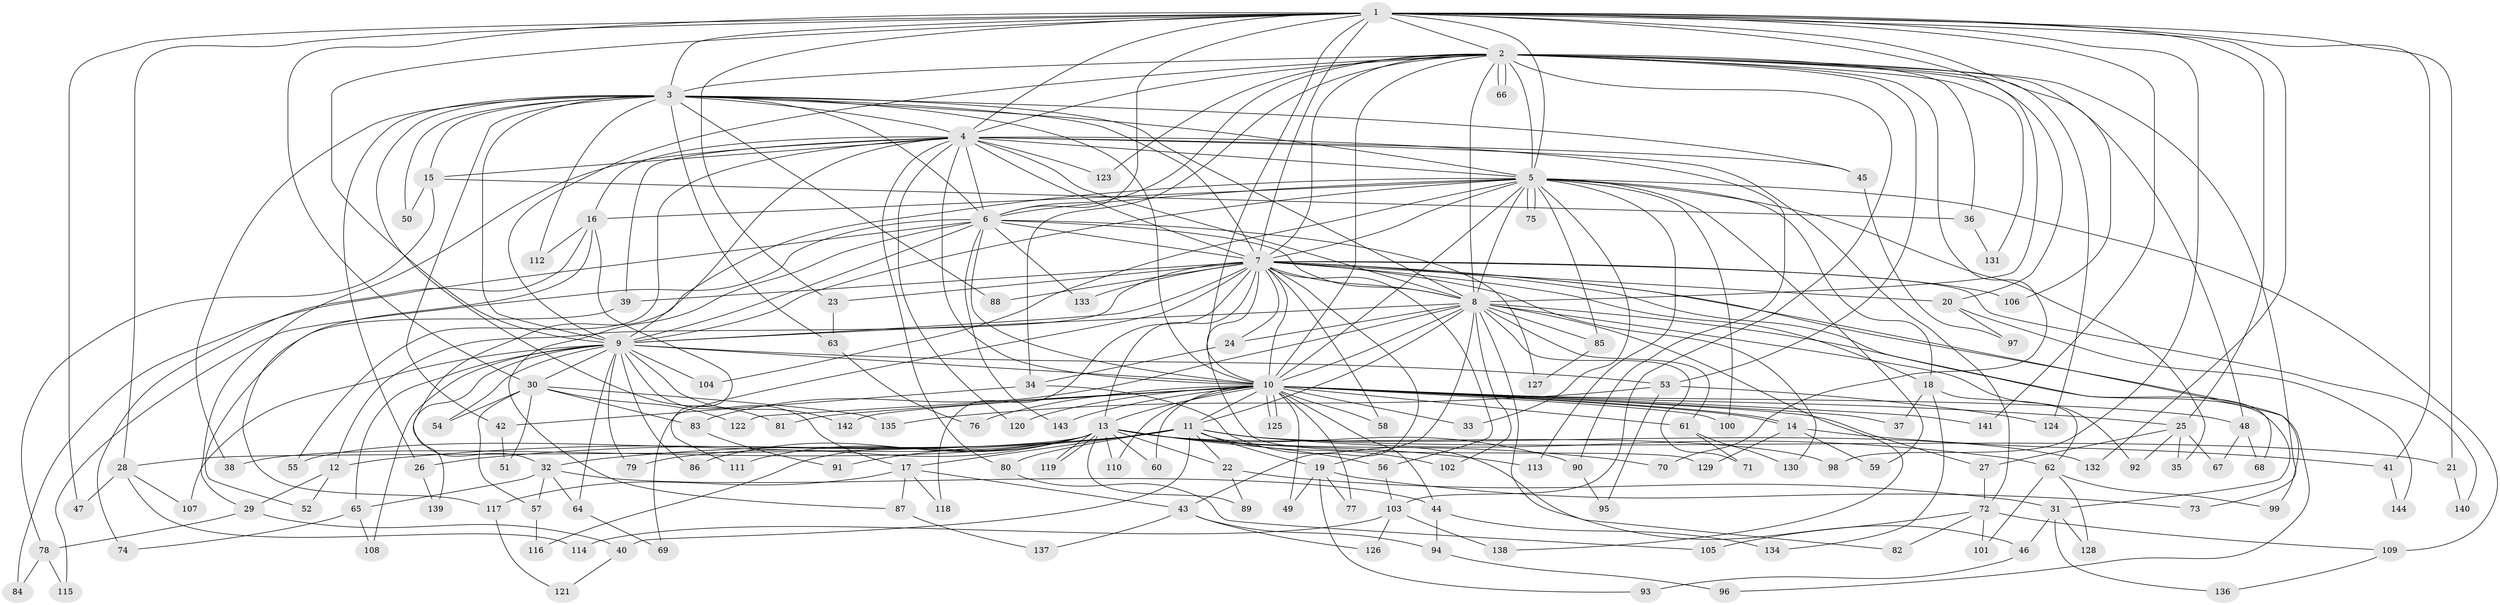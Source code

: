 // Generated by graph-tools (version 1.1) at 2025/11/02/27/25 16:11:03]
// undirected, 144 vertices, 313 edges
graph export_dot {
graph [start="1"]
  node [color=gray90,style=filled];
  1;
  2;
  3;
  4;
  5;
  6;
  7;
  8;
  9;
  10;
  11;
  12;
  13;
  14;
  15;
  16;
  17;
  18;
  19;
  20;
  21;
  22;
  23;
  24;
  25;
  26;
  27;
  28;
  29;
  30;
  31;
  32;
  33;
  34;
  35;
  36;
  37;
  38;
  39;
  40;
  41;
  42;
  43;
  44;
  45;
  46;
  47;
  48;
  49;
  50;
  51;
  52;
  53;
  54;
  55;
  56;
  57;
  58;
  59;
  60;
  61;
  62;
  63;
  64;
  65;
  66;
  67;
  68;
  69;
  70;
  71;
  72;
  73;
  74;
  75;
  76;
  77;
  78;
  79;
  80;
  81;
  82;
  83;
  84;
  85;
  86;
  87;
  88;
  89;
  90;
  91;
  92;
  93;
  94;
  95;
  96;
  97;
  98;
  99;
  100;
  101;
  102;
  103;
  104;
  105;
  106;
  107;
  108;
  109;
  110;
  111;
  112;
  113;
  114;
  115;
  116;
  117;
  118;
  119;
  120;
  121;
  122;
  123;
  124;
  125;
  126;
  127;
  128;
  129;
  130;
  131;
  132;
  133;
  134;
  135;
  136;
  137;
  138;
  139;
  140;
  141;
  142;
  143;
  144;
  1 -- 2;
  1 -- 3;
  1 -- 4;
  1 -- 5;
  1 -- 6;
  1 -- 7;
  1 -- 8;
  1 -- 9;
  1 -- 10;
  1 -- 21;
  1 -- 23;
  1 -- 25;
  1 -- 28;
  1 -- 30;
  1 -- 41;
  1 -- 47;
  1 -- 98;
  1 -- 106;
  1 -- 132;
  1 -- 141;
  2 -- 3;
  2 -- 4;
  2 -- 5;
  2 -- 6;
  2 -- 7;
  2 -- 8;
  2 -- 9;
  2 -- 10;
  2 -- 20;
  2 -- 34;
  2 -- 36;
  2 -- 48;
  2 -- 53;
  2 -- 66;
  2 -- 66;
  2 -- 70;
  2 -- 73;
  2 -- 103;
  2 -- 123;
  2 -- 124;
  2 -- 131;
  3 -- 4;
  3 -- 5;
  3 -- 6;
  3 -- 7;
  3 -- 8;
  3 -- 9;
  3 -- 10;
  3 -- 15;
  3 -- 26;
  3 -- 38;
  3 -- 42;
  3 -- 45;
  3 -- 50;
  3 -- 63;
  3 -- 81;
  3 -- 88;
  3 -- 112;
  4 -- 5;
  4 -- 6;
  4 -- 7;
  4 -- 8;
  4 -- 9;
  4 -- 10;
  4 -- 15;
  4 -- 16;
  4 -- 29;
  4 -- 39;
  4 -- 45;
  4 -- 55;
  4 -- 72;
  4 -- 80;
  4 -- 90;
  4 -- 120;
  4 -- 123;
  5 -- 6;
  5 -- 7;
  5 -- 8;
  5 -- 9;
  5 -- 10;
  5 -- 16;
  5 -- 18;
  5 -- 32;
  5 -- 33;
  5 -- 35;
  5 -- 59;
  5 -- 75;
  5 -- 75;
  5 -- 85;
  5 -- 100;
  5 -- 104;
  5 -- 109;
  5 -- 113;
  6 -- 7;
  6 -- 8;
  6 -- 9;
  6 -- 10;
  6 -- 84;
  6 -- 87;
  6 -- 115;
  6 -- 127;
  6 -- 133;
  6 -- 143;
  7 -- 8;
  7 -- 9;
  7 -- 10;
  7 -- 12;
  7 -- 13;
  7 -- 18;
  7 -- 20;
  7 -- 23;
  7 -- 24;
  7 -- 39;
  7 -- 43;
  7 -- 56;
  7 -- 58;
  7 -- 68;
  7 -- 69;
  7 -- 88;
  7 -- 96;
  7 -- 99;
  7 -- 106;
  7 -- 118;
  7 -- 129;
  7 -- 130;
  7 -- 133;
  7 -- 140;
  8 -- 9;
  8 -- 10;
  8 -- 11;
  8 -- 19;
  8 -- 24;
  8 -- 31;
  8 -- 46;
  8 -- 61;
  8 -- 71;
  8 -- 83;
  8 -- 85;
  8 -- 92;
  8 -- 102;
  8 -- 138;
  9 -- 10;
  9 -- 17;
  9 -- 30;
  9 -- 53;
  9 -- 54;
  9 -- 64;
  9 -- 65;
  9 -- 79;
  9 -- 86;
  9 -- 104;
  9 -- 107;
  9 -- 108;
  9 -- 139;
  9 -- 142;
  10 -- 11;
  10 -- 13;
  10 -- 14;
  10 -- 14;
  10 -- 25;
  10 -- 27;
  10 -- 33;
  10 -- 37;
  10 -- 44;
  10 -- 48;
  10 -- 49;
  10 -- 58;
  10 -- 60;
  10 -- 61;
  10 -- 76;
  10 -- 77;
  10 -- 81;
  10 -- 100;
  10 -- 110;
  10 -- 120;
  10 -- 122;
  10 -- 125;
  10 -- 125;
  10 -- 141;
  10 -- 142;
  10 -- 143;
  11 -- 12;
  11 -- 17;
  11 -- 19;
  11 -- 21;
  11 -- 22;
  11 -- 26;
  11 -- 32;
  11 -- 40;
  11 -- 62;
  11 -- 80;
  11 -- 91;
  11 -- 102;
  11 -- 132;
  12 -- 29;
  12 -- 52;
  13 -- 22;
  13 -- 28;
  13 -- 38;
  13 -- 55;
  13 -- 56;
  13 -- 60;
  13 -- 70;
  13 -- 79;
  13 -- 86;
  13 -- 89;
  13 -- 90;
  13 -- 98;
  13 -- 110;
  13 -- 111;
  13 -- 113;
  13 -- 116;
  13 -- 119;
  13 -- 119;
  14 -- 41;
  14 -- 59;
  14 -- 129;
  15 -- 36;
  15 -- 50;
  15 -- 78;
  16 -- 74;
  16 -- 111;
  16 -- 112;
  16 -- 117;
  17 -- 43;
  17 -- 87;
  17 -- 117;
  17 -- 118;
  18 -- 37;
  18 -- 62;
  18 -- 134;
  19 -- 49;
  19 -- 73;
  19 -- 77;
  19 -- 93;
  20 -- 97;
  20 -- 144;
  21 -- 140;
  22 -- 31;
  22 -- 89;
  23 -- 63;
  24 -- 34;
  25 -- 27;
  25 -- 35;
  25 -- 67;
  25 -- 92;
  26 -- 139;
  27 -- 72;
  28 -- 47;
  28 -- 107;
  28 -- 114;
  29 -- 40;
  29 -- 78;
  30 -- 51;
  30 -- 54;
  30 -- 57;
  30 -- 83;
  30 -- 122;
  30 -- 135;
  31 -- 46;
  31 -- 128;
  31 -- 136;
  32 -- 44;
  32 -- 57;
  32 -- 64;
  32 -- 65;
  34 -- 42;
  34 -- 82;
  36 -- 131;
  39 -- 52;
  40 -- 121;
  41 -- 144;
  42 -- 51;
  43 -- 94;
  43 -- 126;
  43 -- 137;
  44 -- 94;
  44 -- 134;
  45 -- 97;
  46 -- 93;
  48 -- 67;
  48 -- 68;
  53 -- 95;
  53 -- 124;
  53 -- 135;
  56 -- 103;
  57 -- 116;
  61 -- 71;
  61 -- 130;
  62 -- 99;
  62 -- 101;
  62 -- 128;
  63 -- 76;
  64 -- 69;
  65 -- 74;
  65 -- 108;
  72 -- 82;
  72 -- 101;
  72 -- 105;
  72 -- 109;
  78 -- 84;
  78 -- 115;
  80 -- 105;
  83 -- 91;
  85 -- 127;
  87 -- 137;
  90 -- 95;
  94 -- 96;
  103 -- 114;
  103 -- 126;
  103 -- 138;
  109 -- 136;
  117 -- 121;
}
